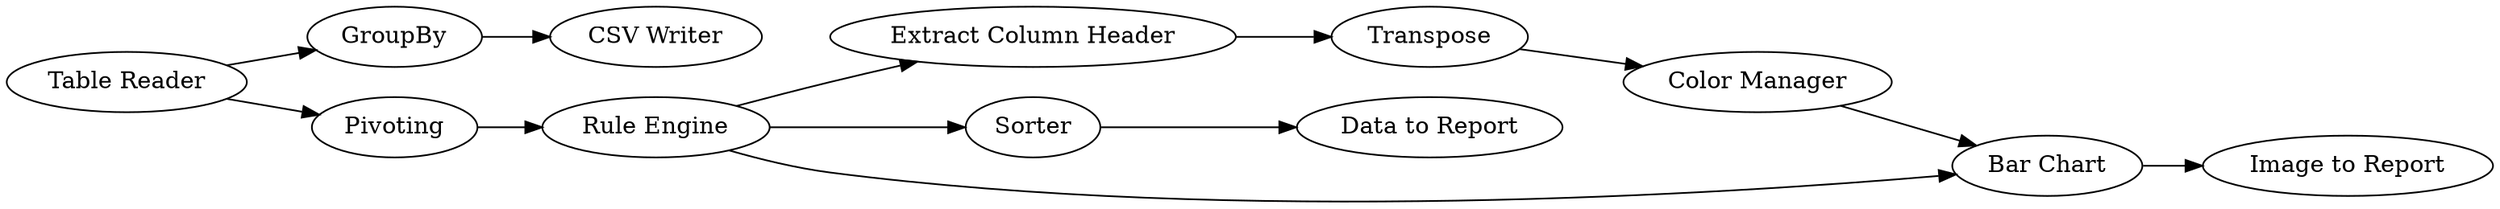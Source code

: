 digraph {
	"8093493863970980647_10" [label="Image to Report"]
	"8093493863970980647_11" [label="Data to Report"]
	"8093493863970980647_16" [label=GroupBy]
	"8093493863970980647_9" [label=Transpose]
	"8093493863970980647_6" [label="Color Manager"]
	"8093493863970980647_12" [label="Rule Engine"]
	"8093493863970980647_8" [label="Extract Column Header"]
	"8093493863970980647_15" [label="CSV Writer"]
	"8093493863970980647_2" [label=Pivoting]
	"8093493863970980647_4" [label=Sorter]
	"8093493863970980647_7" [label="Bar Chart"]
	"8093493863970980647_13" [label="Table Reader"]
	"8093493863970980647_12" -> "8093493863970980647_7"
	"8093493863970980647_9" -> "8093493863970980647_6"
	"8093493863970980647_7" -> "8093493863970980647_10"
	"8093493863970980647_13" -> "8093493863970980647_16"
	"8093493863970980647_8" -> "8093493863970980647_9"
	"8093493863970980647_2" -> "8093493863970980647_12"
	"8093493863970980647_12" -> "8093493863970980647_8"
	"8093493863970980647_6" -> "8093493863970980647_7"
	"8093493863970980647_12" -> "8093493863970980647_4"
	"8093493863970980647_13" -> "8093493863970980647_2"
	"8093493863970980647_4" -> "8093493863970980647_11"
	"8093493863970980647_16" -> "8093493863970980647_15"
	rankdir=LR
}
